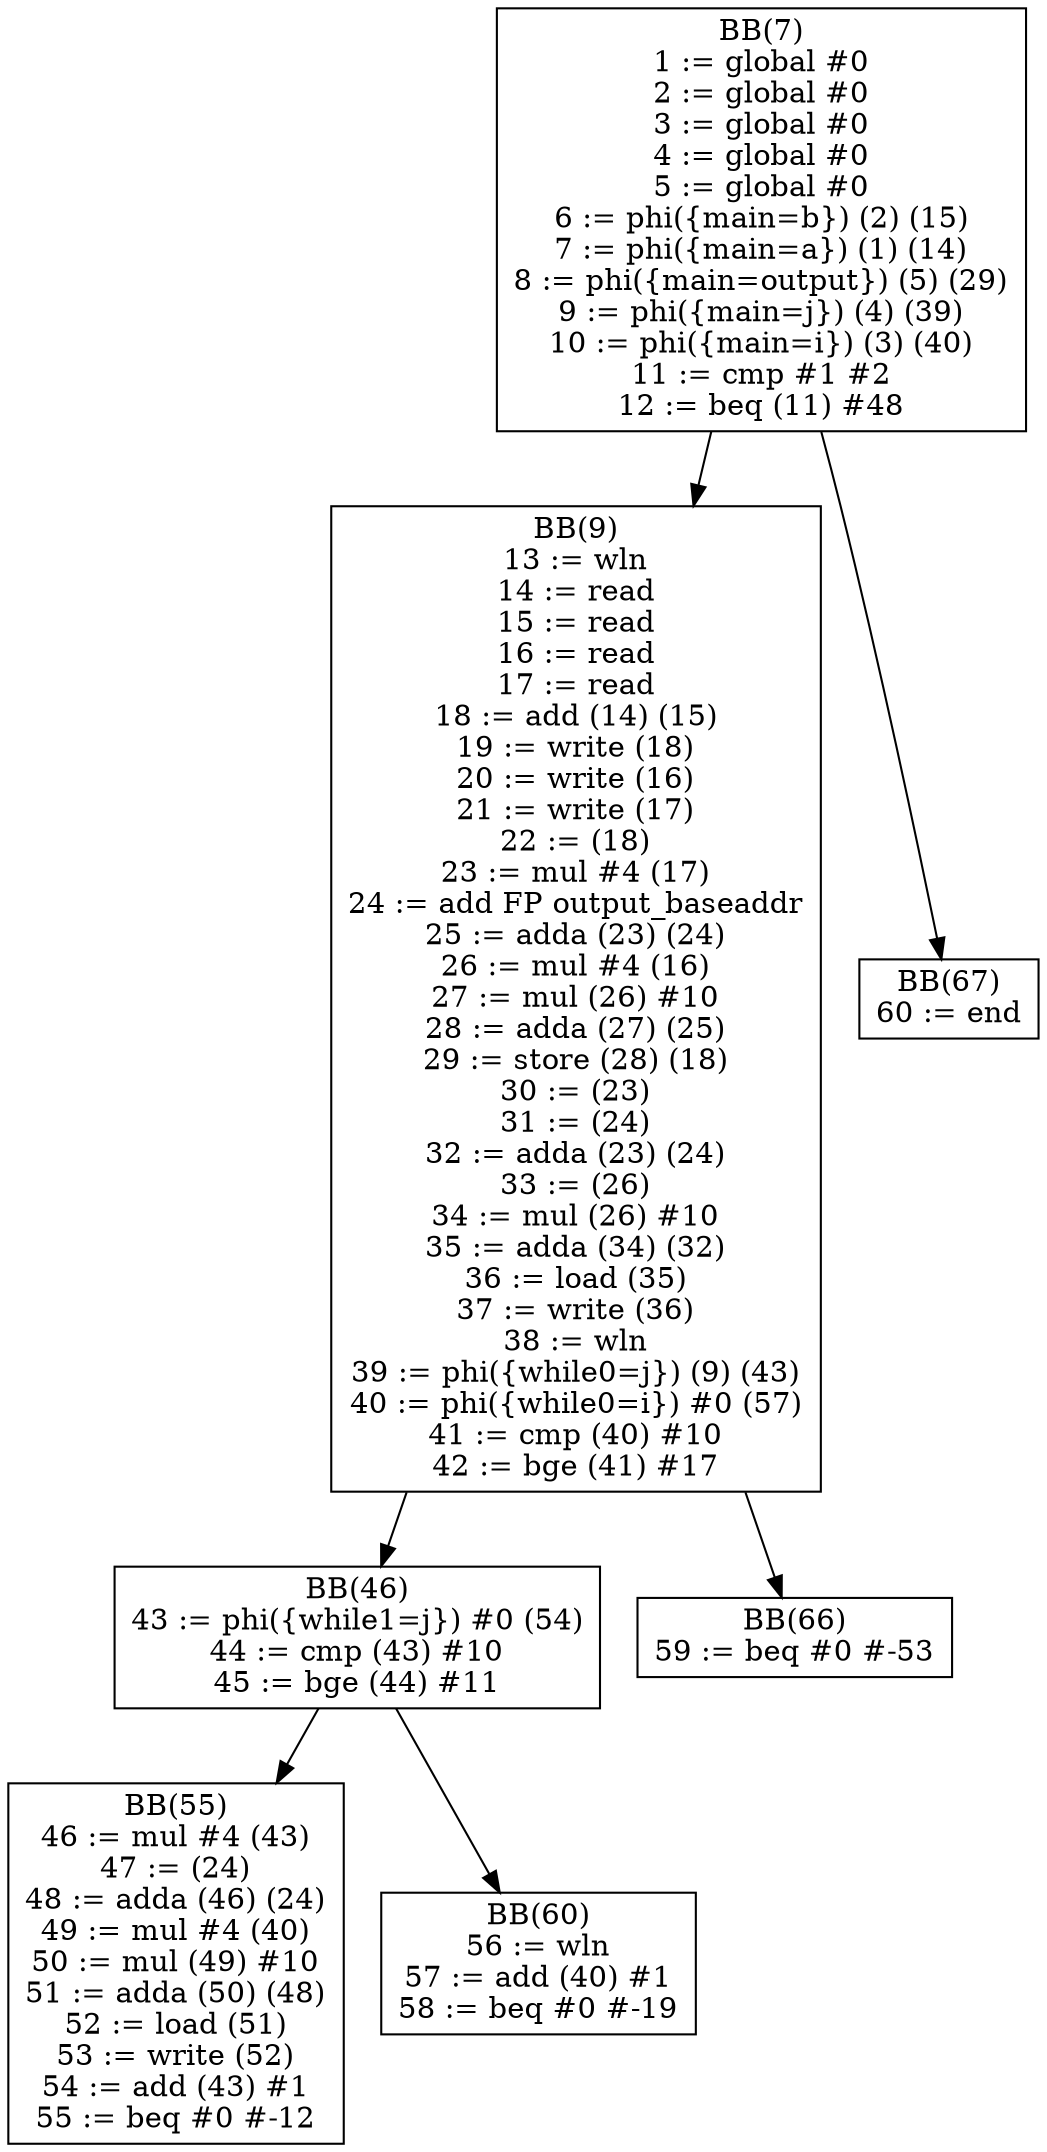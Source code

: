 digraph dom {
BB7[shape = box, label = "BB(7)\n" + "1 := global #0\n" + "2 := global #0\n" + "3 := global #0\n" + "4 := global #0\n" + "5 := global #0\n" + "6 := phi({main=b}) (2) (15)\n" + "7 := phi({main=a}) (1) (14)\n" + "8 := phi({main=output}) (5) (29)\n" + "9 := phi({main=j}) (4) (39)\n" + "10 := phi({main=i}) (3) (40)\n" + "11 := cmp #1 #2\n" + "12 := beq (11) #48\n"];
BB9[shape = box, label = "BB(9)\n" + "13 := wln\n" + "14 := read\n" + "15 := read\n" + "16 := read\n" + "17 := read\n" + "18 := add (14) (15)\n" + "19 := write (18)\n" + "20 := write (16)\n" + "21 := write (17)\n" + "22 := (18)\n" + "23 := mul #4 (17)\n" + "24 := add FP output_baseaddr\n" + "25 := adda (23) (24)\n" + "26 := mul #4 (16)\n" + "27 := mul (26) #10\n" + "28 := adda (27) (25)\n" + "29 := store (28) (18)\n" + "30 := (23)\n" + "31 := (24)\n" + "32 := adda (23) (24)\n" + "33 := (26)\n" + "34 := mul (26) #10\n" + "35 := adda (34) (32)\n" + "36 := load (35)\n" + "37 := write (36)\n" + "38 := wln\n" + "39 := phi({while0=j}) (9) (43)\n" + "40 := phi({while0=i}) #0 (57)\n" + "41 := cmp (40) #10\n" + "42 := bge (41) #17\n"];
BB67[shape = box, label = "BB(67)\n" + "60 := end\n"];
BB46[shape = box, label = "BB(46)\n" + "43 := phi({while1=j}) #0 (54)\n" + "44 := cmp (43) #10\n" + "45 := bge (44) #11\n"];
BB66[shape = box, label = "BB(66)\n" + "59 := beq #0 #-53\n"];
BB55[shape = box, label = "BB(55)\n" + "46 := mul #4 (43)\n" + "47 := (24)\n" + "48 := adda (46) (24)\n" + "49 := mul #4 (40)\n" + "50 := mul (49) #10\n" + "51 := adda (50) (48)\n" + "52 := load (51)\n" + "53 := write (52)\n" + "54 := add (43) #1\n" + "55 := beq #0 #-12\n"];
BB60[shape = box, label = "BB(60)\n" + "56 := wln\n" + "57 := add (40) #1\n" + "58 := beq #0 #-19\n"];
BB7 -> BB9;
BB7 -> BB67;
BB9 -> BB46;
BB9 -> BB66;
BB46 -> BB55;
BB46 -> BB60;
}
